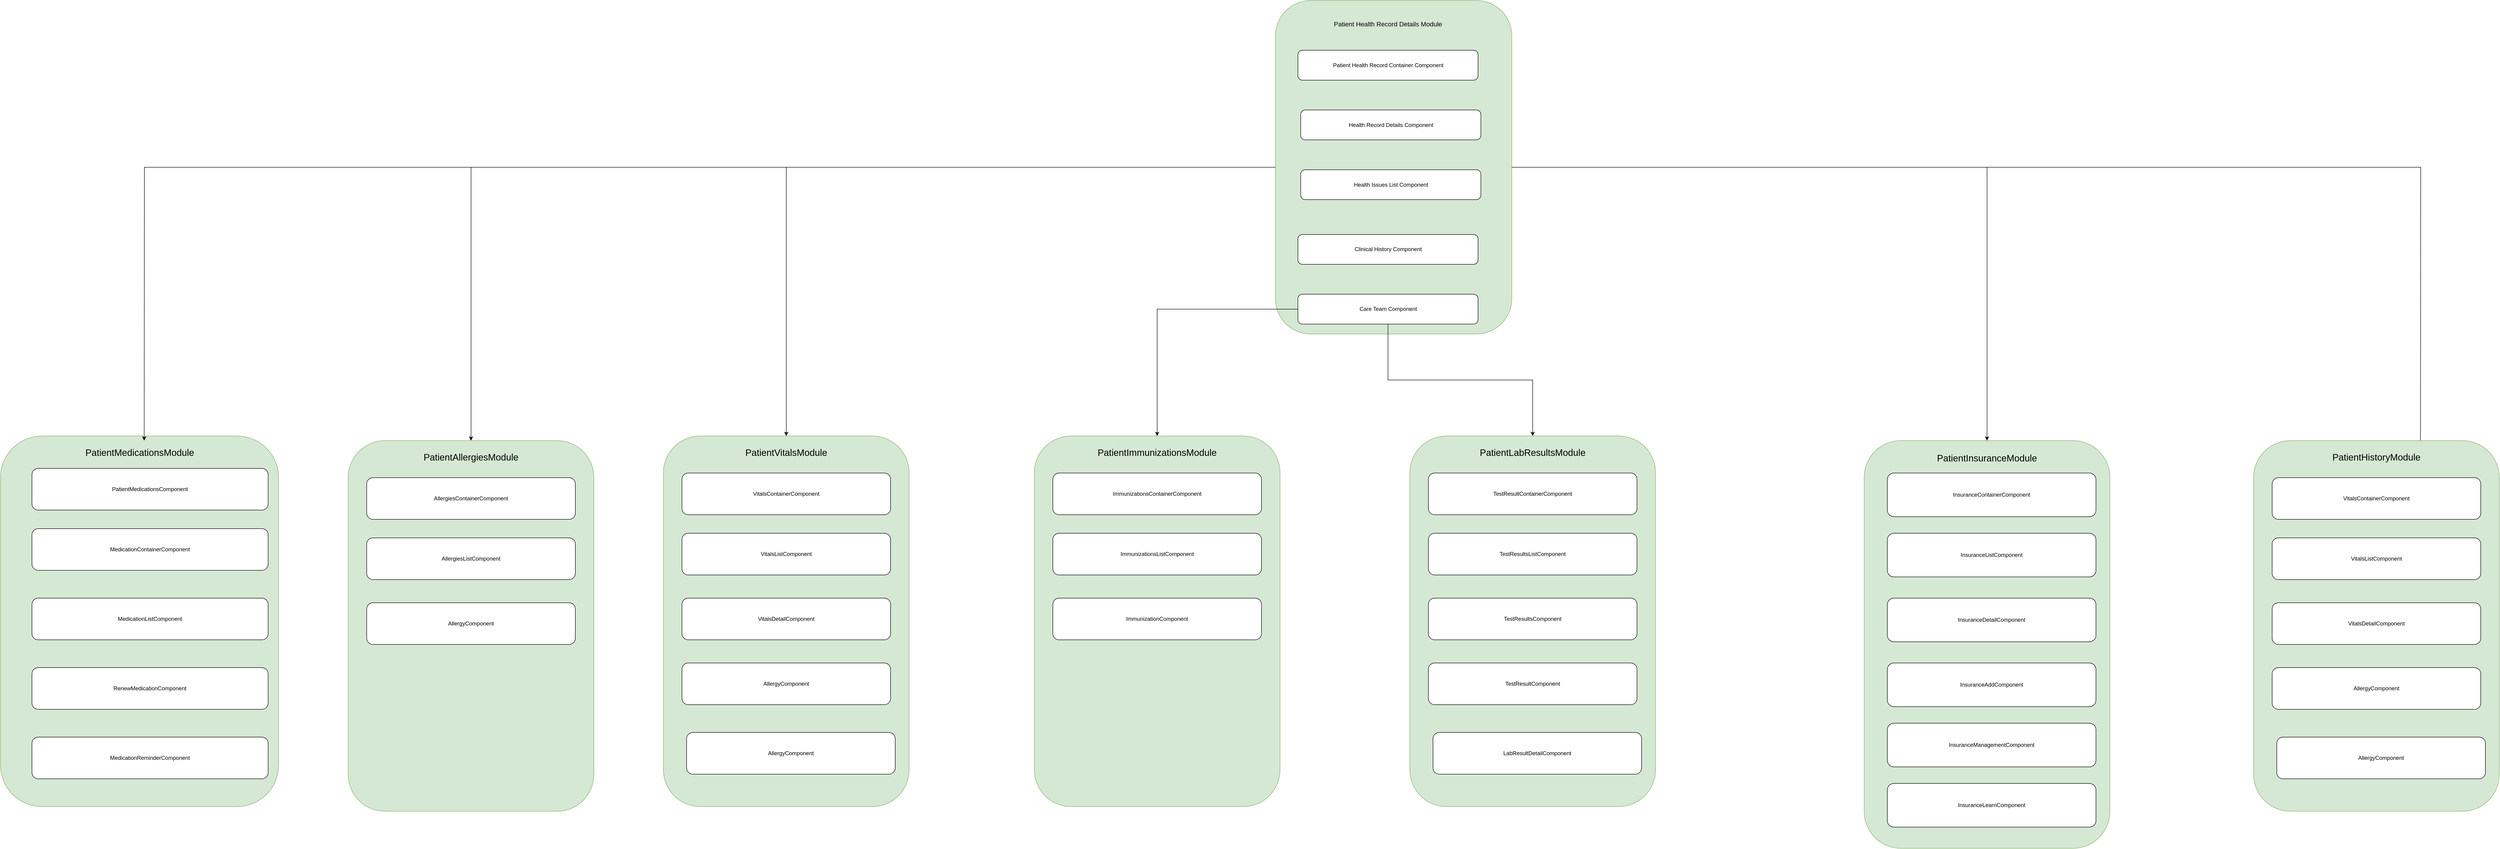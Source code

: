 <mxfile version="25.0.3">
  <diagram name="Page-1" id="2kIEvzqVXsuV8Udayv0d">
    <mxGraphModel dx="3827" dy="4094" grid="1" gridSize="10" guides="1" tooltips="1" connect="1" arrows="1" fold="1" page="1" pageScale="1" pageWidth="850" pageHeight="1100" math="0" shadow="0">
      <root>
        <mxCell id="0" />
        <mxCell id="1" parent="0" />
        <mxCell id="dV1gSzbPTBrYAg3rUSXR-53" value="" style="group" vertex="1" connectable="0" parent="1">
          <mxGeometry x="-400" y="-250" width="4550" height="890" as="geometry" />
        </mxCell>
        <mxCell id="dV1gSzbPTBrYAg3rUSXR-44" value="" style="rounded=1;whiteSpace=wrap;html=1;fillColor=#d5e8d4;strokeColor=#82b366;" vertex="1" parent="dV1gSzbPTBrYAg3rUSXR-53">
          <mxGeometry width="600" height="800" as="geometry" />
        </mxCell>
        <mxCell id="dV1gSzbPTBrYAg3rUSXR-45" value="&lt;font style=&quot;font-size: 20px;&quot;&gt;PatientMedicationsModule&lt;/font&gt;" style="text;html=1;align=center;verticalAlign=middle;whiteSpace=wrap;rounded=0;" vertex="1" parent="dV1gSzbPTBrYAg3rUSXR-53">
          <mxGeometry x="56.604" y="20" width="486.792" height="30" as="geometry" />
        </mxCell>
        <mxCell id="dV1gSzbPTBrYAg3rUSXR-48" value="PatientMedicationsComponent" style="rounded=1;whiteSpace=wrap;html=1;" vertex="1" parent="dV1gSzbPTBrYAg3rUSXR-53">
          <mxGeometry x="67.925" y="70" width="509.434" height="90" as="geometry" />
        </mxCell>
        <mxCell id="dV1gSzbPTBrYAg3rUSXR-49" value="MedicationContainerComponent" style="rounded=1;whiteSpace=wrap;html=1;" vertex="1" parent="dV1gSzbPTBrYAg3rUSXR-53">
          <mxGeometry x="67.925" y="200" width="509.434" height="90" as="geometry" />
        </mxCell>
        <mxCell id="dV1gSzbPTBrYAg3rUSXR-50" value="MedicationListComponent" style="rounded=1;whiteSpace=wrap;html=1;" vertex="1" parent="dV1gSzbPTBrYAg3rUSXR-53">
          <mxGeometry x="67.925" y="350" width="509.434" height="90" as="geometry" />
        </mxCell>
        <mxCell id="dV1gSzbPTBrYAg3rUSXR-51" value="RenewMedicationComponent" style="rounded=1;whiteSpace=wrap;html=1;" vertex="1" parent="dV1gSzbPTBrYAg3rUSXR-53">
          <mxGeometry x="67.925" y="500" width="509.434" height="90" as="geometry" />
        </mxCell>
        <mxCell id="dV1gSzbPTBrYAg3rUSXR-52" value="MedicationReminderComponent" style="rounded=1;whiteSpace=wrap;html=1;" vertex="1" parent="dV1gSzbPTBrYAg3rUSXR-53">
          <mxGeometry x="67.925" y="650" width="509.434" height="90" as="geometry" />
        </mxCell>
        <mxCell id="dV1gSzbPTBrYAg3rUSXR-94" value="" style="group" vertex="1" connectable="0" parent="dV1gSzbPTBrYAg3rUSXR-53">
          <mxGeometry x="4020" y="10" width="530" height="880" as="geometry" />
        </mxCell>
        <mxCell id="dV1gSzbPTBrYAg3rUSXR-95" value="" style="rounded=1;whiteSpace=wrap;html=1;fillColor=#d5e8d4;strokeColor=#82b366;container=0;" vertex="1" parent="dV1gSzbPTBrYAg3rUSXR-94">
          <mxGeometry width="530" height="880" as="geometry" />
        </mxCell>
        <mxCell id="dV1gSzbPTBrYAg3rUSXR-96" value="&lt;font style=&quot;font-size: 20px;&quot;&gt;PatientInsuranceModule&lt;/font&gt;" style="text;html=1;align=center;verticalAlign=middle;whiteSpace=wrap;rounded=0;container=0;" vertex="1" parent="dV1gSzbPTBrYAg3rUSXR-94">
          <mxGeometry x="50" y="20.952" width="430" height="31.429" as="geometry" />
        </mxCell>
        <mxCell id="dV1gSzbPTBrYAg3rUSXR-97" value="InsuranceContainerComponent" style="rounded=1;whiteSpace=wrap;html=1;container=0;" vertex="1" parent="dV1gSzbPTBrYAg3rUSXR-94">
          <mxGeometry x="50" y="70.0" width="450" height="94.286" as="geometry" />
        </mxCell>
        <mxCell id="dV1gSzbPTBrYAg3rUSXR-98" value="InsuranceListComponent" style="rounded=1;whiteSpace=wrap;html=1;container=0;" vertex="1" parent="dV1gSzbPTBrYAg3rUSXR-94">
          <mxGeometry x="50" y="200" width="450" height="94.286" as="geometry" />
        </mxCell>
        <mxCell id="dV1gSzbPTBrYAg3rUSXR-99" value="InsuranceDetailComponent" style="rounded=1;whiteSpace=wrap;html=1;container=0;" vertex="1" parent="dV1gSzbPTBrYAg3rUSXR-94">
          <mxGeometry x="50" y="339.997" width="450" height="94.286" as="geometry" />
        </mxCell>
        <mxCell id="dV1gSzbPTBrYAg3rUSXR-100" value="InsuranceAddComponent" style="rounded=1;whiteSpace=wrap;html=1;container=0;" vertex="1" parent="dV1gSzbPTBrYAg3rUSXR-94">
          <mxGeometry x="50" y="480.003" width="450" height="94.286" as="geometry" />
        </mxCell>
        <mxCell id="dV1gSzbPTBrYAg3rUSXR-101" value="InsuranceManagementComponent" style="rounded=1;whiteSpace=wrap;html=1;container=0;" vertex="1" parent="dV1gSzbPTBrYAg3rUSXR-94">
          <mxGeometry x="50" y="609.996" width="450" height="94.286" as="geometry" />
        </mxCell>
        <mxCell id="dV1gSzbPTBrYAg3rUSXR-110" value="InsuranceLearnComponent" style="rounded=1;whiteSpace=wrap;html=1;container=0;" vertex="1" parent="dV1gSzbPTBrYAg3rUSXR-94">
          <mxGeometry x="50" y="740.005" width="450" height="94.286" as="geometry" />
        </mxCell>
        <mxCell id="dV1gSzbPTBrYAg3rUSXR-46" value="" style="group" vertex="1" connectable="0" parent="dV1gSzbPTBrYAg3rUSXR-94">
          <mxGeometry x="-1270" y="-950" width="510" height="720" as="geometry" />
        </mxCell>
        <mxCell id="dV1gSzbPTBrYAg3rUSXR-119" style="edgeStyle=orthogonalEdgeStyle;rounded=0;orthogonalLoop=1;jettySize=auto;html=1;" edge="1" parent="dV1gSzbPTBrYAg3rUSXR-46" source="dV1gSzbPTBrYAg3rUSXR-35">
          <mxGeometry relative="1" as="geometry">
            <mxPoint x="2470" y="960" as="targetPoint" />
          </mxGeometry>
        </mxCell>
        <mxCell id="dV1gSzbPTBrYAg3rUSXR-150" style="edgeStyle=orthogonalEdgeStyle;rounded=0;orthogonalLoop=1;jettySize=auto;html=1;exitX=0;exitY=0.5;exitDx=0;exitDy=0;" edge="1" parent="dV1gSzbPTBrYAg3rUSXR-46" source="dV1gSzbPTBrYAg3rUSXR-35">
          <mxGeometry relative="1" as="geometry">
            <mxPoint x="-2440" y="950" as="targetPoint" />
          </mxGeometry>
        </mxCell>
        <mxCell id="dV1gSzbPTBrYAg3rUSXR-35" value="" style="rounded=1;whiteSpace=wrap;html=1;labelBackgroundColor=#38FF45;fillColor=#d5e8d4;strokeColor=#82b366;" vertex="1" parent="dV1gSzbPTBrYAg3rUSXR-46">
          <mxGeometry width="510" height="720" as="geometry" />
        </mxCell>
        <mxCell id="dV1gSzbPTBrYAg3rUSXR-37" value="&lt;span&gt;Patient Health Record Details Module&lt;/span&gt;&lt;div&gt;&lt;span&gt;&lt;br&gt;&lt;/span&gt;&lt;/div&gt;" style="text;html=1;align=center;verticalAlign=middle;whiteSpace=wrap;rounded=0;labelBackgroundColor=none;fontSize=14;" vertex="1" parent="dV1gSzbPTBrYAg3rUSXR-46">
          <mxGeometry x="66.786" y="42.985" width="352.143" height="32.239" as="geometry" />
        </mxCell>
        <mxCell id="dV1gSzbPTBrYAg3rUSXR-38" value="Patient Health Record Container Component" style="rounded=1;whiteSpace=wrap;html=1;" vertex="1" parent="dV1gSzbPTBrYAg3rUSXR-46">
          <mxGeometry x="48.571" y="107.463" width="388.571" height="64.478" as="geometry" />
        </mxCell>
        <mxCell id="dV1gSzbPTBrYAg3rUSXR-39" value="Health Record Details Component" style="rounded=1;whiteSpace=wrap;html=1;" vertex="1" parent="dV1gSzbPTBrYAg3rUSXR-46">
          <mxGeometry x="54.643" y="236.418" width="388.571" height="64.478" as="geometry" />
        </mxCell>
        <mxCell id="dV1gSzbPTBrYAg3rUSXR-40" value="Health Issues List Component" style="rounded=1;whiteSpace=wrap;html=1;" vertex="1" parent="dV1gSzbPTBrYAg3rUSXR-46">
          <mxGeometry x="54.643" y="365.373" width="388.571" height="64.478" as="geometry" />
        </mxCell>
        <mxCell id="dV1gSzbPTBrYAg3rUSXR-41" value="Clinical History Component" style="rounded=1;whiteSpace=wrap;html=1;" vertex="1" parent="dV1gSzbPTBrYAg3rUSXR-46">
          <mxGeometry x="48.571" y="505.075" width="388.571" height="64.478" as="geometry" />
        </mxCell>
        <mxCell id="dV1gSzbPTBrYAg3rUSXR-42" value="Care Team Component" style="rounded=1;whiteSpace=wrap;html=1;" vertex="1" parent="dV1gSzbPTBrYAg3rUSXR-46">
          <mxGeometry x="48.571" y="634.03" width="388.571" height="64.478" as="geometry" />
        </mxCell>
        <mxCell id="dV1gSzbPTBrYAg3rUSXR-159" style="edgeStyle=orthogonalEdgeStyle;rounded=0;orthogonalLoop=1;jettySize=auto;html=1;entryX=0.5;entryY=0;entryDx=0;entryDy=0;" edge="1" parent="dV1gSzbPTBrYAg3rUSXR-94" source="dV1gSzbPTBrYAg3rUSXR-35" target="dV1gSzbPTBrYAg3rUSXR-95">
          <mxGeometry relative="1" as="geometry" />
        </mxCell>
        <mxCell id="dV1gSzbPTBrYAg3rUSXR-67" value="" style="group" vertex="1" connectable="0" parent="1">
          <mxGeometry x="350" y="-240" width="530" height="800" as="geometry" />
        </mxCell>
        <mxCell id="dV1gSzbPTBrYAg3rUSXR-58" value="" style="rounded=1;whiteSpace=wrap;html=1;fillColor=#d5e8d4;strokeColor=#82b366;container=0;" vertex="1" parent="dV1gSzbPTBrYAg3rUSXR-67">
          <mxGeometry width="530" height="800" as="geometry" />
        </mxCell>
        <mxCell id="dV1gSzbPTBrYAg3rUSXR-59" value="&lt;font style=&quot;font-size: 20px;&quot;&gt;PatientAllergiesModule&lt;/font&gt;" style="text;html=1;align=center;verticalAlign=middle;whiteSpace=wrap;rounded=0;container=0;" vertex="1" parent="dV1gSzbPTBrYAg3rUSXR-67">
          <mxGeometry x="50" y="20" width="430" height="30" as="geometry" />
        </mxCell>
        <mxCell id="dV1gSzbPTBrYAg3rUSXR-60" value="AllergiesContainerComponent" style="rounded=1;whiteSpace=wrap;html=1;container=0;" vertex="1" parent="dV1gSzbPTBrYAg3rUSXR-67">
          <mxGeometry x="40" y="80" width="450" height="90" as="geometry" />
        </mxCell>
        <mxCell id="dV1gSzbPTBrYAg3rUSXR-61" value="AllergiesListComponent" style="rounded=1;whiteSpace=wrap;html=1;container=0;" vertex="1" parent="dV1gSzbPTBrYAg3rUSXR-67">
          <mxGeometry x="40" y="210" width="450" height="90" as="geometry" />
        </mxCell>
        <mxCell id="dV1gSzbPTBrYAg3rUSXR-62" value="AllergyComponent" style="rounded=1;whiteSpace=wrap;html=1;container=0;" vertex="1" parent="dV1gSzbPTBrYAg3rUSXR-67">
          <mxGeometry x="40" y="350" width="450" height="90" as="geometry" />
        </mxCell>
        <mxCell id="dV1gSzbPTBrYAg3rUSXR-68" value="" style="group" vertex="1" connectable="0" parent="1">
          <mxGeometry x="1030" y="-250" width="530" height="800" as="geometry" />
        </mxCell>
        <mxCell id="dV1gSzbPTBrYAg3rUSXR-69" value="" style="rounded=1;whiteSpace=wrap;html=1;fillColor=#d5e8d4;strokeColor=#82b366;container=0;" vertex="1" parent="dV1gSzbPTBrYAg3rUSXR-68">
          <mxGeometry width="530" height="800" as="geometry" />
        </mxCell>
        <mxCell id="dV1gSzbPTBrYAg3rUSXR-70" value="&lt;font style=&quot;font-size: 20px;&quot;&gt;PatientVitalsModule&lt;/font&gt;" style="text;html=1;align=center;verticalAlign=middle;whiteSpace=wrap;rounded=0;container=0;" vertex="1" parent="dV1gSzbPTBrYAg3rUSXR-68">
          <mxGeometry x="50" y="20" width="430" height="30" as="geometry" />
        </mxCell>
        <mxCell id="dV1gSzbPTBrYAg3rUSXR-71" value="VitalsContainerComponent" style="rounded=1;whiteSpace=wrap;html=1;container=0;" vertex="1" parent="dV1gSzbPTBrYAg3rUSXR-68">
          <mxGeometry x="40" y="80" width="450" height="90" as="geometry" />
        </mxCell>
        <mxCell id="dV1gSzbPTBrYAg3rUSXR-72" value="VitalsListComponent" style="rounded=1;whiteSpace=wrap;html=1;container=0;" vertex="1" parent="dV1gSzbPTBrYAg3rUSXR-68">
          <mxGeometry x="40" y="210" width="450" height="90" as="geometry" />
        </mxCell>
        <mxCell id="dV1gSzbPTBrYAg3rUSXR-73" value="VitalsDetailComponent" style="rounded=1;whiteSpace=wrap;html=1;container=0;" vertex="1" parent="dV1gSzbPTBrYAg3rUSXR-68">
          <mxGeometry x="40" y="350" width="450" height="90" as="geometry" />
        </mxCell>
        <mxCell id="dV1gSzbPTBrYAg3rUSXR-74" value="AllergyComponent" style="rounded=1;whiteSpace=wrap;html=1;container=0;" vertex="1" parent="dV1gSzbPTBrYAg3rUSXR-68">
          <mxGeometry x="40" y="490" width="450" height="90" as="geometry" />
        </mxCell>
        <mxCell id="dV1gSzbPTBrYAg3rUSXR-75" value="AllergyComponent" style="rounded=1;whiteSpace=wrap;html=1;container=0;" vertex="1" parent="dV1gSzbPTBrYAg3rUSXR-68">
          <mxGeometry x="50" y="640" width="450" height="90" as="geometry" />
        </mxCell>
        <mxCell id="dV1gSzbPTBrYAg3rUSXR-76" value="" style="group" vertex="1" connectable="0" parent="1">
          <mxGeometry x="1830" y="-250" width="530" height="800" as="geometry" />
        </mxCell>
        <mxCell id="dV1gSzbPTBrYAg3rUSXR-77" value="" style="rounded=1;whiteSpace=wrap;html=1;fillColor=#d5e8d4;strokeColor=#82b366;container=0;" vertex="1" parent="dV1gSzbPTBrYAg3rUSXR-76">
          <mxGeometry width="530" height="800" as="geometry" />
        </mxCell>
        <mxCell id="dV1gSzbPTBrYAg3rUSXR-78" value="&lt;font style=&quot;font-size: 20px;&quot;&gt;PatientImmunizationsModule&lt;/font&gt;" style="text;html=1;align=center;verticalAlign=middle;whiteSpace=wrap;rounded=0;container=0;" vertex="1" parent="dV1gSzbPTBrYAg3rUSXR-76">
          <mxGeometry x="50" y="20" width="430" height="30" as="geometry" />
        </mxCell>
        <mxCell id="dV1gSzbPTBrYAg3rUSXR-79" value="ImmunizationsContainerComponent" style="rounded=1;whiteSpace=wrap;html=1;container=0;" vertex="1" parent="dV1gSzbPTBrYAg3rUSXR-76">
          <mxGeometry x="40" y="80" width="450" height="90" as="geometry" />
        </mxCell>
        <mxCell id="dV1gSzbPTBrYAg3rUSXR-80" value="ImmunizationsListComponent" style="rounded=1;whiteSpace=wrap;html=1;container=0;" vertex="1" parent="dV1gSzbPTBrYAg3rUSXR-76">
          <mxGeometry x="40" y="210" width="450" height="90" as="geometry" />
        </mxCell>
        <mxCell id="dV1gSzbPTBrYAg3rUSXR-81" value="ImmunizationComponent" style="rounded=1;whiteSpace=wrap;html=1;container=0;" vertex="1" parent="dV1gSzbPTBrYAg3rUSXR-76">
          <mxGeometry x="40" y="350" width="450" height="90" as="geometry" />
        </mxCell>
        <mxCell id="dV1gSzbPTBrYAg3rUSXR-84" value="" style="group" vertex="1" connectable="0" parent="1">
          <mxGeometry x="2640" y="-250" width="530" height="800" as="geometry" />
        </mxCell>
        <mxCell id="dV1gSzbPTBrYAg3rUSXR-85" value="" style="rounded=1;whiteSpace=wrap;html=1;fillColor=#d5e8d4;strokeColor=#82b366;container=0;" vertex="1" parent="dV1gSzbPTBrYAg3rUSXR-84">
          <mxGeometry width="530" height="800" as="geometry" />
        </mxCell>
        <mxCell id="dV1gSzbPTBrYAg3rUSXR-86" value="&lt;font style=&quot;font-size: 20px;&quot;&gt;PatientLabResultsModule&lt;/font&gt;" style="text;html=1;align=center;verticalAlign=middle;whiteSpace=wrap;rounded=0;container=0;" vertex="1" parent="dV1gSzbPTBrYAg3rUSXR-84">
          <mxGeometry x="50" y="20" width="430" height="30" as="geometry" />
        </mxCell>
        <mxCell id="dV1gSzbPTBrYAg3rUSXR-87" value="TestResultContainerComponent" style="rounded=1;whiteSpace=wrap;html=1;container=0;" vertex="1" parent="dV1gSzbPTBrYAg3rUSXR-84">
          <mxGeometry x="40" y="80" width="450" height="90" as="geometry" />
        </mxCell>
        <mxCell id="dV1gSzbPTBrYAg3rUSXR-88" value="TestResultsListComponent" style="rounded=1;whiteSpace=wrap;html=1;container=0;" vertex="1" parent="dV1gSzbPTBrYAg3rUSXR-84">
          <mxGeometry x="40" y="210" width="450" height="90" as="geometry" />
        </mxCell>
        <mxCell id="dV1gSzbPTBrYAg3rUSXR-89" value="TestResultsComponent" style="rounded=1;whiteSpace=wrap;html=1;container=0;" vertex="1" parent="dV1gSzbPTBrYAg3rUSXR-84">
          <mxGeometry x="40" y="350" width="450" height="90" as="geometry" />
        </mxCell>
        <mxCell id="dV1gSzbPTBrYAg3rUSXR-90" value="TestResultComponent" style="rounded=1;whiteSpace=wrap;html=1;container=0;" vertex="1" parent="dV1gSzbPTBrYAg3rUSXR-84">
          <mxGeometry x="40" y="490" width="450" height="90" as="geometry" />
        </mxCell>
        <mxCell id="dV1gSzbPTBrYAg3rUSXR-91" value="LabResultDetailComponent" style="rounded=1;whiteSpace=wrap;html=1;container=0;" vertex="1" parent="dV1gSzbPTBrYAg3rUSXR-84">
          <mxGeometry x="50" y="640" width="450" height="90" as="geometry" />
        </mxCell>
        <mxCell id="dV1gSzbPTBrYAg3rUSXR-102" value="" style="group" vertex="1" connectable="0" parent="1">
          <mxGeometry x="4460" y="-240" width="530" height="800" as="geometry" />
        </mxCell>
        <mxCell id="dV1gSzbPTBrYAg3rUSXR-103" value="" style="rounded=1;whiteSpace=wrap;html=1;fillColor=#d5e8d4;strokeColor=#82b366;container=0;" vertex="1" parent="dV1gSzbPTBrYAg3rUSXR-102">
          <mxGeometry width="530" height="800" as="geometry" />
        </mxCell>
        <mxCell id="dV1gSzbPTBrYAg3rUSXR-104" value="&lt;font style=&quot;font-size: 20px;&quot;&gt;PatientHistoryModule&lt;/font&gt;" style="text;html=1;align=center;verticalAlign=middle;whiteSpace=wrap;rounded=0;container=0;" vertex="1" parent="dV1gSzbPTBrYAg3rUSXR-102">
          <mxGeometry x="50" y="20" width="430" height="30" as="geometry" />
        </mxCell>
        <mxCell id="dV1gSzbPTBrYAg3rUSXR-105" value="VitalsContainerComponent" style="rounded=1;whiteSpace=wrap;html=1;container=0;" vertex="1" parent="dV1gSzbPTBrYAg3rUSXR-102">
          <mxGeometry x="40" y="80" width="450" height="90" as="geometry" />
        </mxCell>
        <mxCell id="dV1gSzbPTBrYAg3rUSXR-106" value="VitalsListComponent" style="rounded=1;whiteSpace=wrap;html=1;container=0;" vertex="1" parent="dV1gSzbPTBrYAg3rUSXR-102">
          <mxGeometry x="40" y="210" width="450" height="90" as="geometry" />
        </mxCell>
        <mxCell id="dV1gSzbPTBrYAg3rUSXR-107" value="VitalsDetailComponent" style="rounded=1;whiteSpace=wrap;html=1;container=0;" vertex="1" parent="dV1gSzbPTBrYAg3rUSXR-102">
          <mxGeometry x="40" y="350" width="450" height="90" as="geometry" />
        </mxCell>
        <mxCell id="dV1gSzbPTBrYAg3rUSXR-108" value="AllergyComponent" style="rounded=1;whiteSpace=wrap;html=1;container=0;" vertex="1" parent="dV1gSzbPTBrYAg3rUSXR-102">
          <mxGeometry x="40" y="490" width="450" height="90" as="geometry" />
        </mxCell>
        <mxCell id="dV1gSzbPTBrYAg3rUSXR-109" value="AllergyComponent" style="rounded=1;whiteSpace=wrap;html=1;container=0;" vertex="1" parent="dV1gSzbPTBrYAg3rUSXR-102">
          <mxGeometry x="50" y="640" width="450" height="90" as="geometry" />
        </mxCell>
        <mxCell id="dV1gSzbPTBrYAg3rUSXR-114" style="edgeStyle=orthogonalEdgeStyle;rounded=0;orthogonalLoop=1;jettySize=auto;html=1;" edge="1" parent="1" source="dV1gSzbPTBrYAg3rUSXR-42" target="dV1gSzbPTBrYAg3rUSXR-77">
          <mxGeometry relative="1" as="geometry" />
        </mxCell>
        <mxCell id="dV1gSzbPTBrYAg3rUSXR-115" style="edgeStyle=orthogonalEdgeStyle;rounded=0;orthogonalLoop=1;jettySize=auto;html=1;" edge="1" parent="1" source="dV1gSzbPTBrYAg3rUSXR-42" target="dV1gSzbPTBrYAg3rUSXR-85">
          <mxGeometry relative="1" as="geometry" />
        </mxCell>
        <mxCell id="dV1gSzbPTBrYAg3rUSXR-122" style="edgeStyle=orthogonalEdgeStyle;rounded=0;orthogonalLoop=1;jettySize=auto;html=1;entryX=0.5;entryY=0;entryDx=0;entryDy=0;" edge="1" parent="1" source="dV1gSzbPTBrYAg3rUSXR-35" target="dV1gSzbPTBrYAg3rUSXR-69">
          <mxGeometry relative="1" as="geometry" />
        </mxCell>
        <mxCell id="dV1gSzbPTBrYAg3rUSXR-124" style="edgeStyle=orthogonalEdgeStyle;rounded=0;orthogonalLoop=1;jettySize=auto;html=1;entryX=0.5;entryY=0;entryDx=0;entryDy=0;" edge="1" parent="1" source="dV1gSzbPTBrYAg3rUSXR-35" target="dV1gSzbPTBrYAg3rUSXR-58">
          <mxGeometry relative="1" as="geometry" />
        </mxCell>
      </root>
    </mxGraphModel>
  </diagram>
</mxfile>

